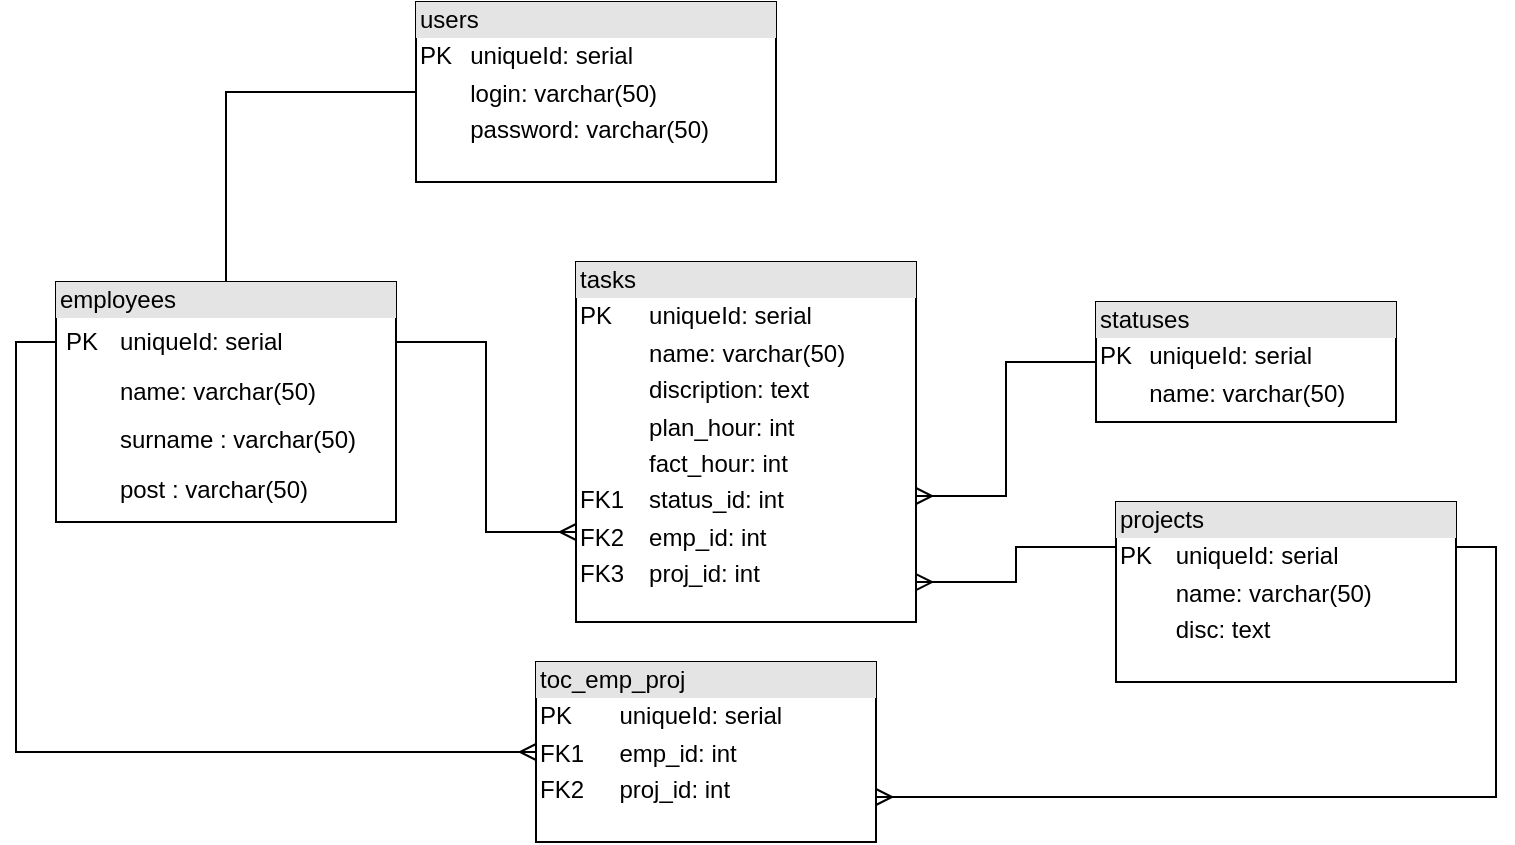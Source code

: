 <mxfile version="13.7.5" type="device"><diagram id="xOLGL77xuv3lLjhDNDGu" name="Страница 1"><mxGraphModel dx="1695" dy="482" grid="1" gridSize="10" guides="1" tooltips="1" connect="1" arrows="1" fold="1" page="1" pageScale="1" pageWidth="827" pageHeight="1169" math="0" shadow="0"><root><mxCell id="0"/><mxCell id="1" parent="0"/><mxCell id="iGHsE6Oxaay4vvMVay0v-22" style="edgeStyle=orthogonalEdgeStyle;rounded=0;orthogonalLoop=1;jettySize=auto;html=1;entryX=1;entryY=0.75;entryDx=0;entryDy=0;exitX=1;exitY=0.25;exitDx=0;exitDy=0;endArrow=ERmany;endFill=0;" edge="1" parent="1" source="iGHsE6Oxaay4vvMVay0v-12" target="iGHsE6Oxaay4vvMVay0v-16"><mxGeometry relative="1" as="geometry"/></mxCell><mxCell id="iGHsE6Oxaay4vvMVay0v-43" style="edgeStyle=orthogonalEdgeStyle;rounded=0;orthogonalLoop=1;jettySize=auto;html=1;exitX=0;exitY=0.25;exitDx=0;exitDy=0;endArrow=ERmany;endFill=0;entryX=1;entryY=0.889;entryDx=0;entryDy=0;entryPerimeter=0;" edge="1" parent="1" source="iGHsE6Oxaay4vvMVay0v-12" target="iGHsE6Oxaay4vvMVay0v-14"><mxGeometry relative="1" as="geometry"><mxPoint x="430" y="330" as="targetPoint"/></mxGeometry></mxCell><mxCell id="iGHsE6Oxaay4vvMVay0v-12" value="&lt;div style=&quot;box-sizing: border-box ; width: 100% ; background: #e4e4e4 ; padding: 2px&quot;&gt;projects&lt;/div&gt;&lt;table style=&quot;width: 100% ; font-size: 1em&quot; cellpadding=&quot;2&quot; cellspacing=&quot;0&quot;&gt;&lt;tbody&gt;&lt;tr&gt;&lt;td&gt;PK&lt;/td&gt;&lt;td&gt;uniqueId: serial&lt;/td&gt;&lt;/tr&gt;&lt;tr&gt;&lt;td&gt;&lt;/td&gt;&lt;td&gt;name: varchar(50)&lt;/td&gt;&lt;/tr&gt;&lt;tr&gt;&lt;td&gt;&lt;br&gt;&lt;/td&gt;&lt;td&gt;disc: text&lt;/td&gt;&lt;/tr&gt;&lt;/tbody&gt;&lt;/table&gt;" style="verticalAlign=top;align=left;overflow=fill;html=1;" vertex="1" parent="1"><mxGeometry x="510" y="270" width="170" height="90" as="geometry"/></mxCell><mxCell id="iGHsE6Oxaay4vvMVay0v-38" style="edgeStyle=orthogonalEdgeStyle;rounded=0;orthogonalLoop=1;jettySize=auto;html=1;exitX=0;exitY=0.25;exitDx=0;exitDy=0;entryX=0;entryY=0.5;entryDx=0;entryDy=0;endArrow=ERmany;endFill=0;" edge="1" parent="1" source="iGHsE6Oxaay4vvMVay0v-13" target="iGHsE6Oxaay4vvMVay0v-16"><mxGeometry relative="1" as="geometry"/></mxCell><mxCell id="iGHsE6Oxaay4vvMVay0v-42" style="edgeStyle=orthogonalEdgeStyle;rounded=0;orthogonalLoop=1;jettySize=auto;html=1;exitX=1;exitY=0.25;exitDx=0;exitDy=0;endArrow=ERmany;endFill=0;entryX=0;entryY=0.75;entryDx=0;entryDy=0;" edge="1" parent="1" source="iGHsE6Oxaay4vvMVay0v-13" target="iGHsE6Oxaay4vvMVay0v-14"><mxGeometry relative="1" as="geometry"><mxPoint x="220" y="285" as="targetPoint"/></mxGeometry></mxCell><mxCell id="iGHsE6Oxaay4vvMVay0v-13" value="&lt;div style=&quot;box-sizing: border-box ; width: 100% ; background: #e4e4e4 ; padding: 2px&quot;&gt;employees&lt;br&gt;&lt;/div&gt;&lt;table style=&quot;width: 100% ; font-size: 1em&quot; cellpadding=&quot;5&quot; cellspacing=&quot;0&quot;&gt;&lt;tbody&gt;&lt;tr&gt;&lt;td&gt;PK&lt;/td&gt;&lt;td&gt;uniqueId: serial&lt;/td&gt;&lt;td&gt;&lt;br&gt;&lt;/td&gt;&lt;/tr&gt;&lt;tr&gt;&lt;td&gt;&lt;br&gt;&lt;/td&gt;&lt;td&gt;name: varchar(50)&lt;/td&gt;&lt;td&gt;&lt;br&gt;&lt;/td&gt;&lt;/tr&gt;&lt;tr&gt;&lt;td&gt;&lt;br&gt;&lt;/td&gt;&lt;td&gt;surname : varchar(50)&lt;/td&gt;&lt;td&gt;&lt;br&gt;&lt;/td&gt;&lt;/tr&gt;&lt;tr&gt;&lt;td&gt;&lt;br&gt;&lt;/td&gt;&lt;td&gt;post : varchar(50)&lt;/td&gt;&lt;td&gt;&lt;br&gt;&lt;/td&gt;&lt;/tr&gt;&lt;tr&gt;&lt;td&gt;&lt;br&gt;&lt;/td&gt;&lt;td&gt;&lt;br&gt;&lt;/td&gt;&lt;td&gt;&lt;br&gt;&lt;/td&gt;&lt;/tr&gt;&lt;/tbody&gt;&lt;/table&gt;" style="verticalAlign=top;align=left;overflow=fill;html=1;" vertex="1" parent="1"><mxGeometry x="-20" y="160" width="170" height="120" as="geometry"/></mxCell><mxCell id="iGHsE6Oxaay4vvMVay0v-14" value="&lt;div style=&quot;box-sizing: border-box ; width: 100% ; background: #e4e4e4 ; padding: 2px&quot;&gt;tasks&lt;/div&gt;&lt;table style=&quot;width: 100% ; font-size: 1em&quot; cellpadding=&quot;2&quot; cellspacing=&quot;0&quot;&gt;&lt;tbody&gt;&lt;tr&gt;&lt;td&gt;PK&lt;/td&gt;&lt;td&gt;uniqueId: serial&lt;/td&gt;&lt;/tr&gt;&lt;tr&gt;&lt;td&gt;&lt;br&gt;&lt;/td&gt;&lt;td&gt;name: varchar(50)&lt;/td&gt;&lt;/tr&gt;&lt;tr&gt;&lt;td&gt;&lt;br&gt;&lt;/td&gt;&lt;td&gt;discription: text&lt;/td&gt;&lt;/tr&gt;&lt;tr&gt;&lt;td&gt;&lt;br&gt;&lt;/td&gt;&lt;td&gt;plan_hour: int&lt;/td&gt;&lt;/tr&gt;&lt;tr&gt;&lt;td&gt;&lt;br&gt;&lt;/td&gt;&lt;td&gt;fact_hour: int&lt;/td&gt;&lt;/tr&gt;&lt;tr&gt;&lt;td&gt;FK1&lt;/td&gt;&lt;td&gt;status_id: int&lt;br&gt;&lt;/td&gt;&lt;/tr&gt;&lt;tr&gt;&lt;td&gt;FK2&lt;/td&gt;&lt;td&gt;emp_id: int&lt;/td&gt;&lt;/tr&gt;&lt;tr&gt;&lt;td&gt;FK3&lt;/td&gt;&lt;td&gt;proj_id: int&lt;/td&gt;&lt;/tr&gt;&lt;/tbody&gt;&lt;/table&gt;" style="verticalAlign=top;align=left;overflow=fill;html=1;" vertex="1" parent="1"><mxGeometry x="240" y="150" width="170" height="180" as="geometry"/></mxCell><mxCell id="iGHsE6Oxaay4vvMVay0v-16" value="&lt;div style=&quot;box-sizing: border-box ; width: 100% ; background: #e4e4e4 ; padding: 2px&quot;&gt;toc_emp_proj&lt;/div&gt;&lt;table style=&quot;width: 100% ; font-size: 1em&quot; cellpadding=&quot;2&quot; cellspacing=&quot;0&quot;&gt;&lt;tbody&gt;&lt;tr&gt;&lt;td&gt;PK&lt;/td&gt;&lt;td&gt;uniqueId: serial&lt;/td&gt;&lt;/tr&gt;&lt;tr&gt;&lt;td&gt;FK1&lt;/td&gt;&lt;td&gt;emp_id: int&lt;/td&gt;&lt;/tr&gt;&lt;tr&gt;&lt;td&gt;FK2&lt;/td&gt;&lt;td&gt;proj_id: int&lt;/td&gt;&lt;/tr&gt;&lt;/tbody&gt;&lt;/table&gt;" style="verticalAlign=top;align=left;overflow=fill;html=1;" vertex="1" parent="1"><mxGeometry x="220" y="350" width="170" height="90" as="geometry"/></mxCell><mxCell id="iGHsE6Oxaay4vvMVay0v-46" style="edgeStyle=orthogonalEdgeStyle;rounded=0;orthogonalLoop=1;jettySize=auto;html=1;entryX=0.5;entryY=0;entryDx=0;entryDy=0;endArrow=none;endFill=0;" edge="1" parent="1" source="iGHsE6Oxaay4vvMVay0v-44" target="iGHsE6Oxaay4vvMVay0v-13"><mxGeometry relative="1" as="geometry"/></mxCell><mxCell id="iGHsE6Oxaay4vvMVay0v-44" value="&lt;div style=&quot;box-sizing: border-box ; width: 100% ; background: #e4e4e4 ; padding: 2px&quot;&gt;users&lt;/div&gt;&lt;table style=&quot;width: 100% ; font-size: 1em&quot; cellpadding=&quot;2&quot; cellspacing=&quot;0&quot;&gt;&lt;tbody&gt;&lt;tr&gt;&lt;td&gt;PK&lt;/td&gt;&lt;td&gt;uniqueId: serial&lt;/td&gt;&lt;/tr&gt;&lt;tr&gt;&lt;td&gt;&lt;br&gt;&lt;/td&gt;&lt;td&gt;login: varchar(50)&lt;/td&gt;&lt;/tr&gt;&lt;tr&gt;&lt;td&gt;&lt;/td&gt;&lt;td&gt;password: varchar(50)&lt;/td&gt;&lt;/tr&gt;&lt;/tbody&gt;&lt;/table&gt;" style="verticalAlign=top;align=left;overflow=fill;html=1;" vertex="1" parent="1"><mxGeometry x="160" y="20" width="180" height="90" as="geometry"/></mxCell><mxCell id="iGHsE6Oxaay4vvMVay0v-48" style="edgeStyle=orthogonalEdgeStyle;rounded=0;orthogonalLoop=1;jettySize=auto;html=1;entryX=1;entryY=0.65;entryDx=0;entryDy=0;entryPerimeter=0;endArrow=ERmany;endFill=0;" edge="1" parent="1" source="iGHsE6Oxaay4vvMVay0v-47" target="iGHsE6Oxaay4vvMVay0v-14"><mxGeometry relative="1" as="geometry"/></mxCell><mxCell id="iGHsE6Oxaay4vvMVay0v-47" value="&lt;div style=&quot;box-sizing: border-box ; width: 100% ; background: #e4e4e4 ; padding: 2px&quot;&gt;statuses&lt;/div&gt;&lt;table style=&quot;width: 100% ; font-size: 1em&quot; cellpadding=&quot;2&quot; cellspacing=&quot;0&quot;&gt;&lt;tbody&gt;&lt;tr&gt;&lt;td&gt;PK&lt;/td&gt;&lt;td&gt;uniqueId: serial&lt;/td&gt;&lt;/tr&gt;&lt;tr&gt;&lt;td&gt;&lt;/td&gt;&lt;td&gt;name: varchar(50)&lt;/td&gt;&lt;/tr&gt;&lt;/tbody&gt;&lt;/table&gt;" style="verticalAlign=top;align=left;overflow=fill;html=1;" vertex="1" parent="1"><mxGeometry x="500" y="170" width="150" height="60" as="geometry"/></mxCell></root></mxGraphModel></diagram></mxfile>